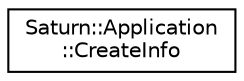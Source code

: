 digraph "Graphical Class Hierarchy"
{
  edge [fontname="Helvetica",fontsize="10",labelfontname="Helvetica",labelfontsize="10"];
  node [fontname="Helvetica",fontsize="10",shape=record];
  rankdir="LR";
  Node0 [label="Saturn::Application\l::CreateInfo",height=0.2,width=0.4,color="black", fillcolor="white", style="filled",URL="$struct_saturn_1_1_application_1_1_create_info.html"];
}
